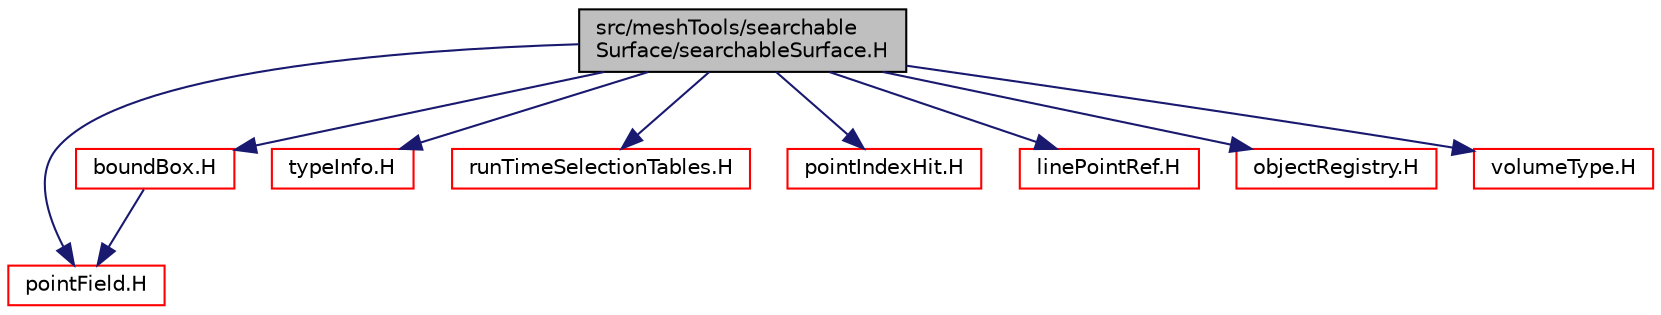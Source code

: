 digraph "src/meshTools/searchableSurface/searchableSurface.H"
{
  bgcolor="transparent";
  edge [fontname="Helvetica",fontsize="10",labelfontname="Helvetica",labelfontsize="10"];
  node [fontname="Helvetica",fontsize="10",shape=record];
  Node0 [label="src/meshTools/searchable\lSurface/searchableSurface.H",height=0.2,width=0.4,color="black", fillcolor="grey75", style="filled", fontcolor="black"];
  Node0 -> Node1 [color="midnightblue",fontsize="10",style="solid",fontname="Helvetica"];
  Node1 [label="pointField.H",height=0.2,width=0.4,color="red",URL="$a12830.html"];
  Node0 -> Node123 [color="midnightblue",fontsize="10",style="solid",fontname="Helvetica"];
  Node123 [label="boundBox.H",height=0.2,width=0.4,color="red",URL="$a11864.html"];
  Node123 -> Node1 [color="midnightblue",fontsize="10",style="solid",fontname="Helvetica"];
  Node0 -> Node139 [color="midnightblue",fontsize="10",style="solid",fontname="Helvetica"];
  Node139 [label="typeInfo.H",height=0.2,width=0.4,color="red",URL="$a10055.html"];
  Node0 -> Node140 [color="midnightblue",fontsize="10",style="solid",fontname="Helvetica"];
  Node140 [label="runTimeSelectionTables.H",height=0.2,width=0.4,color="red",URL="$a09992.html",tooltip="Macros to ease declaration of run-time selection tables. "];
  Node0 -> Node161 [color="midnightblue",fontsize="10",style="solid",fontname="Helvetica"];
  Node161 [label="pointIndexHit.H",height=0.2,width=0.4,color="red",URL="$a12812.html"];
  Node0 -> Node135 [color="midnightblue",fontsize="10",style="solid",fontname="Helvetica"];
  Node135 [label="linePointRef.H",height=0.2,width=0.4,color="red",URL="$a12791.html"];
  Node0 -> Node163 [color="midnightblue",fontsize="10",style="solid",fontname="Helvetica"];
  Node163 [label="objectRegistry.H",height=0.2,width=0.4,color="red",URL="$a09968.html"];
  Node0 -> Node173 [color="midnightblue",fontsize="10",style="solid",fontname="Helvetica"];
  Node173 [label="volumeType.H",height=0.2,width=0.4,color="red",URL="$a09101.html"];
}
